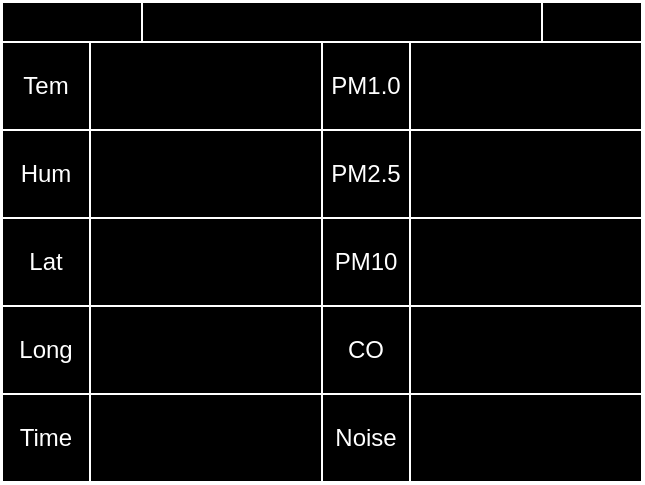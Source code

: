 <mxfile>
    <diagram id="Xm2N-Juzn5T2X-U-FHJl" name="Page-1">
        <mxGraphModel dx="691" dy="329" grid="1" gridSize="10" guides="1" tooltips="1" connect="1" arrows="1" fold="1" page="1" pageScale="1" pageWidth="850" pageHeight="1100" math="0" shadow="0">
            <root>
                <mxCell id="0"/>
                <mxCell id="1" parent="0"/>
                <mxCell id="2" value="" style="rounded=0;whiteSpace=wrap;html=1;movable=1;resizable=1;rotatable=1;deletable=1;editable=1;connectable=1;fillColor=#000000;strokeColor=#FFFFFF;fontColor=#FFFFFF;" vertex="1" parent="1">
                    <mxGeometry x="210" y="130" width="320" height="240" as="geometry"/>
                </mxCell>
                <mxCell id="3" value="" style="rounded=0;whiteSpace=wrap;html=1;fillColor=#000000;strokeColor=#FFFFFF;fontColor=#FFFFFF;" vertex="1" parent="1">
                    <mxGeometry x="210" y="130" width="320" height="20" as="geometry"/>
                </mxCell>
                <mxCell id="4" value="" style="rounded=0;whiteSpace=wrap;html=1;fillColor=#000000;strokeColor=#FFFFFF;fontColor=#FFFFFF;" vertex="1" parent="1">
                    <mxGeometry x="210" y="150" width="160" height="44" as="geometry"/>
                </mxCell>
                <mxCell id="5" value="" style="rounded=0;whiteSpace=wrap;html=1;fillColor=#000000;strokeColor=#FFFFFF;fontColor=#FFFFFF;" vertex="1" parent="1">
                    <mxGeometry x="210" y="194" width="160" height="44" as="geometry"/>
                </mxCell>
                <mxCell id="9" value="" style="rounded=0;whiteSpace=wrap;html=1;fillColor=#000000;strokeColor=#FFFFFF;fontColor=#FFFFFF;" vertex="1" parent="1">
                    <mxGeometry x="210" y="326" width="160" height="44" as="geometry"/>
                </mxCell>
                <mxCell id="10" value="" style="rounded=0;whiteSpace=wrap;html=1;fillColor=#000000;strokeColor=#FFFFFF;fontColor=#FFFFFF;" vertex="1" parent="1">
                    <mxGeometry x="210" y="238" width="160" height="44" as="geometry"/>
                </mxCell>
                <mxCell id="11" value="" style="rounded=0;whiteSpace=wrap;html=1;fillColor=#000000;strokeColor=#FFFFFF;fontColor=#FFFFFF;" vertex="1" parent="1">
                    <mxGeometry x="210" y="282" width="160" height="44" as="geometry"/>
                </mxCell>
                <mxCell id="14" value="Tem" style="rounded=0;whiteSpace=wrap;html=1;fillColor=#000000;strokeColor=#FFFFFF;fontColor=#FFFFFF;" vertex="1" parent="1">
                    <mxGeometry x="210" y="150" width="44" height="44" as="geometry"/>
                </mxCell>
                <mxCell id="15" value="Hum" style="rounded=0;whiteSpace=wrap;html=1;fillColor=#000000;strokeColor=#FFFFFF;fontColor=#FFFFFF;" vertex="1" parent="1">
                    <mxGeometry x="210" y="194" width="44" height="44" as="geometry"/>
                </mxCell>
                <mxCell id="16" value="Lat" style="rounded=0;whiteSpace=wrap;html=1;fillColor=#000000;strokeColor=#FFFFFF;fontColor=#FFFFFF;" vertex="1" parent="1">
                    <mxGeometry x="210" y="238" width="44" height="44" as="geometry"/>
                </mxCell>
                <mxCell id="17" value="Long" style="rounded=0;whiteSpace=wrap;html=1;fillColor=#000000;strokeColor=#FFFFFF;fontColor=#FFFFFF;" vertex="1" parent="1">
                    <mxGeometry x="210" y="282" width="44" height="44" as="geometry"/>
                </mxCell>
                <mxCell id="18" value="Time" style="rounded=0;whiteSpace=wrap;html=1;fillColor=#000000;strokeColor=#FFFFFF;fontColor=#FFFFFF;" vertex="1" parent="1">
                    <mxGeometry x="210" y="326" width="44" height="44" as="geometry"/>
                </mxCell>
                <mxCell id="24" value="" style="rounded=0;whiteSpace=wrap;html=1;fillColor=#000000;strokeColor=#FFFFFF;fontColor=#FFFFFF;" vertex="1" parent="1">
                    <mxGeometry x="370" y="150" width="160" height="44" as="geometry"/>
                </mxCell>
                <mxCell id="25" value="" style="rounded=0;whiteSpace=wrap;html=1;fillColor=#000000;strokeColor=#FFFFFF;fontColor=#FFFFFF;" vertex="1" parent="1">
                    <mxGeometry x="370" y="194" width="160" height="44" as="geometry"/>
                </mxCell>
                <mxCell id="26" value="" style="rounded=0;whiteSpace=wrap;html=1;fillColor=#000000;strokeColor=#FFFFFF;fontColor=#FFFFFF;" vertex="1" parent="1">
                    <mxGeometry x="370" y="326" width="160" height="44" as="geometry"/>
                </mxCell>
                <mxCell id="27" value="" style="rounded=0;whiteSpace=wrap;html=1;fillColor=#000000;strokeColor=#FFFFFF;fontColor=#FFFFFF;" vertex="1" parent="1">
                    <mxGeometry x="370" y="238" width="160" height="44" as="geometry"/>
                </mxCell>
                <mxCell id="28" value="" style="rounded=0;whiteSpace=wrap;html=1;fillColor=#000000;strokeColor=#FFFFFF;fontColor=#FFFFFF;" vertex="1" parent="1">
                    <mxGeometry x="370" y="282" width="160" height="44" as="geometry"/>
                </mxCell>
                <mxCell id="29" value="PM1.0" style="rounded=0;whiteSpace=wrap;html=1;fillColor=#000000;strokeColor=#FFFFFF;fontColor=#FFFFFF;" vertex="1" parent="1">
                    <mxGeometry x="370" y="150" width="44" height="44" as="geometry"/>
                </mxCell>
                <mxCell id="30" value="PM2.5" style="rounded=0;whiteSpace=wrap;html=1;fillColor=#000000;strokeColor=#FFFFFF;fontColor=#FFFFFF;" vertex="1" parent="1">
                    <mxGeometry x="370" y="194" width="44" height="44" as="geometry"/>
                </mxCell>
                <mxCell id="31" value="PM10" style="rounded=0;whiteSpace=wrap;html=1;fillColor=#000000;strokeColor=#FFFFFF;fontColor=#FFFFFF;" vertex="1" parent="1">
                    <mxGeometry x="370" y="238" width="44" height="44" as="geometry"/>
                </mxCell>
                <mxCell id="32" value="CO" style="rounded=0;whiteSpace=wrap;html=1;fillColor=#000000;strokeColor=#FFFFFF;fontColor=#FFFFFF;" vertex="1" parent="1">
                    <mxGeometry x="370" y="282" width="44" height="44" as="geometry"/>
                </mxCell>
                <mxCell id="33" value="Noise" style="rounded=0;whiteSpace=wrap;html=1;fillColor=#000000;strokeColor=#FFFFFF;fontColor=#FFFFFF;" vertex="1" parent="1">
                    <mxGeometry x="370" y="326" width="44" height="44" as="geometry"/>
                </mxCell>
                <mxCell id="35" value="" style="rounded=0;whiteSpace=wrap;html=1;fillColor=#000000;strokeColor=#FFFFFF;fontColor=#FFFFFF;" vertex="1" parent="1">
                    <mxGeometry x="480" y="130" width="50" height="20" as="geometry"/>
                </mxCell>
                <mxCell id="36" value="" style="rounded=0;whiteSpace=wrap;html=1;fillColor=#000000;strokeColor=#FFFFFF;fontColor=#FFFFFF;" vertex="1" parent="1">
                    <mxGeometry x="210" y="130" width="70" height="20" as="geometry"/>
                </mxCell>
            </root>
        </mxGraphModel>
    </diagram>
</mxfile>